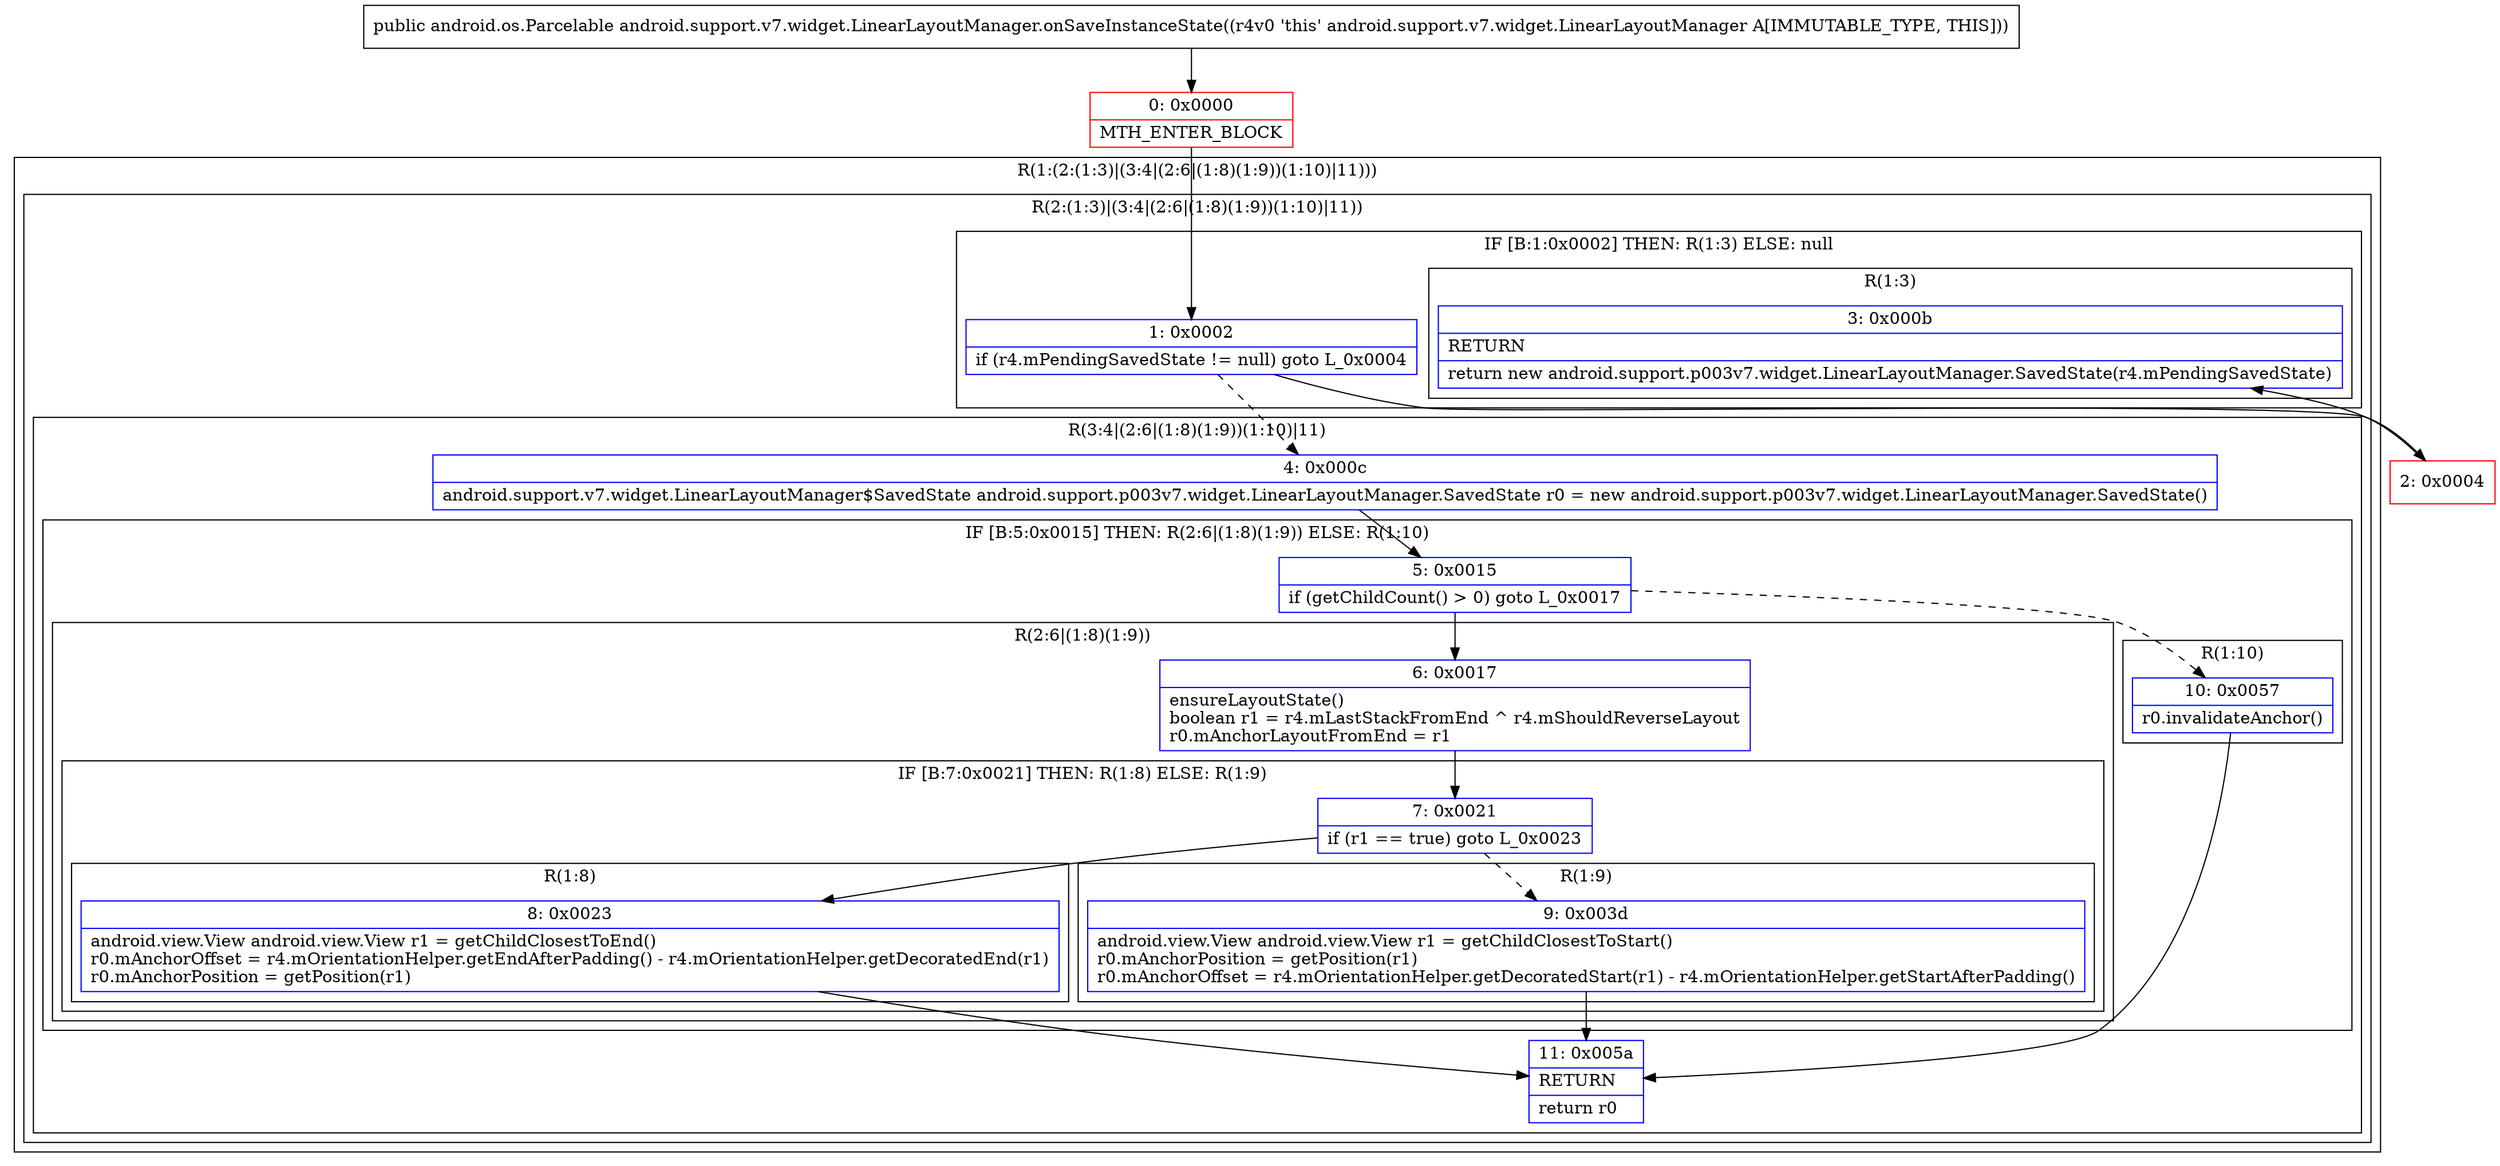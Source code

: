 digraph "CFG forandroid.support.v7.widget.LinearLayoutManager.onSaveInstanceState()Landroid\/os\/Parcelable;" {
subgraph cluster_Region_2030452206 {
label = "R(1:(2:(1:3)|(3:4|(2:6|(1:8)(1:9))(1:10)|11)))";
node [shape=record,color=blue];
subgraph cluster_Region_37947589 {
label = "R(2:(1:3)|(3:4|(2:6|(1:8)(1:9))(1:10)|11))";
node [shape=record,color=blue];
subgraph cluster_IfRegion_2072838796 {
label = "IF [B:1:0x0002] THEN: R(1:3) ELSE: null";
node [shape=record,color=blue];
Node_1 [shape=record,label="{1\:\ 0x0002|if (r4.mPendingSavedState != null) goto L_0x0004\l}"];
subgraph cluster_Region_1661182071 {
label = "R(1:3)";
node [shape=record,color=blue];
Node_3 [shape=record,label="{3\:\ 0x000b|RETURN\l|return new android.support.p003v7.widget.LinearLayoutManager.SavedState(r4.mPendingSavedState)\l}"];
}
}
subgraph cluster_Region_644224078 {
label = "R(3:4|(2:6|(1:8)(1:9))(1:10)|11)";
node [shape=record,color=blue];
Node_4 [shape=record,label="{4\:\ 0x000c|android.support.v7.widget.LinearLayoutManager$SavedState android.support.p003v7.widget.LinearLayoutManager.SavedState r0 = new android.support.p003v7.widget.LinearLayoutManager.SavedState()\l}"];
subgraph cluster_IfRegion_723650740 {
label = "IF [B:5:0x0015] THEN: R(2:6|(1:8)(1:9)) ELSE: R(1:10)";
node [shape=record,color=blue];
Node_5 [shape=record,label="{5\:\ 0x0015|if (getChildCount() \> 0) goto L_0x0017\l}"];
subgraph cluster_Region_568961021 {
label = "R(2:6|(1:8)(1:9))";
node [shape=record,color=blue];
Node_6 [shape=record,label="{6\:\ 0x0017|ensureLayoutState()\lboolean r1 = r4.mLastStackFromEnd ^ r4.mShouldReverseLayout\lr0.mAnchorLayoutFromEnd = r1\l}"];
subgraph cluster_IfRegion_130583506 {
label = "IF [B:7:0x0021] THEN: R(1:8) ELSE: R(1:9)";
node [shape=record,color=blue];
Node_7 [shape=record,label="{7\:\ 0x0021|if (r1 == true) goto L_0x0023\l}"];
subgraph cluster_Region_514999715 {
label = "R(1:8)";
node [shape=record,color=blue];
Node_8 [shape=record,label="{8\:\ 0x0023|android.view.View android.view.View r1 = getChildClosestToEnd()\lr0.mAnchorOffset = r4.mOrientationHelper.getEndAfterPadding() \- r4.mOrientationHelper.getDecoratedEnd(r1)\lr0.mAnchorPosition = getPosition(r1)\l}"];
}
subgraph cluster_Region_2107678848 {
label = "R(1:9)";
node [shape=record,color=blue];
Node_9 [shape=record,label="{9\:\ 0x003d|android.view.View android.view.View r1 = getChildClosestToStart()\lr0.mAnchorPosition = getPosition(r1)\lr0.mAnchorOffset = r4.mOrientationHelper.getDecoratedStart(r1) \- r4.mOrientationHelper.getStartAfterPadding()\l}"];
}
}
}
subgraph cluster_Region_1811025694 {
label = "R(1:10)";
node [shape=record,color=blue];
Node_10 [shape=record,label="{10\:\ 0x0057|r0.invalidateAnchor()\l}"];
}
}
Node_11 [shape=record,label="{11\:\ 0x005a|RETURN\l|return r0\l}"];
}
}
}
Node_0 [shape=record,color=red,label="{0\:\ 0x0000|MTH_ENTER_BLOCK\l}"];
Node_2 [shape=record,color=red,label="{2\:\ 0x0004}"];
MethodNode[shape=record,label="{public android.os.Parcelable android.support.v7.widget.LinearLayoutManager.onSaveInstanceState((r4v0 'this' android.support.v7.widget.LinearLayoutManager A[IMMUTABLE_TYPE, THIS])) }"];
MethodNode -> Node_0;
Node_1 -> Node_2;
Node_1 -> Node_4[style=dashed];
Node_4 -> Node_5;
Node_5 -> Node_6;
Node_5 -> Node_10[style=dashed];
Node_6 -> Node_7;
Node_7 -> Node_8;
Node_7 -> Node_9[style=dashed];
Node_8 -> Node_11;
Node_9 -> Node_11;
Node_10 -> Node_11;
Node_0 -> Node_1;
Node_2 -> Node_3;
}

